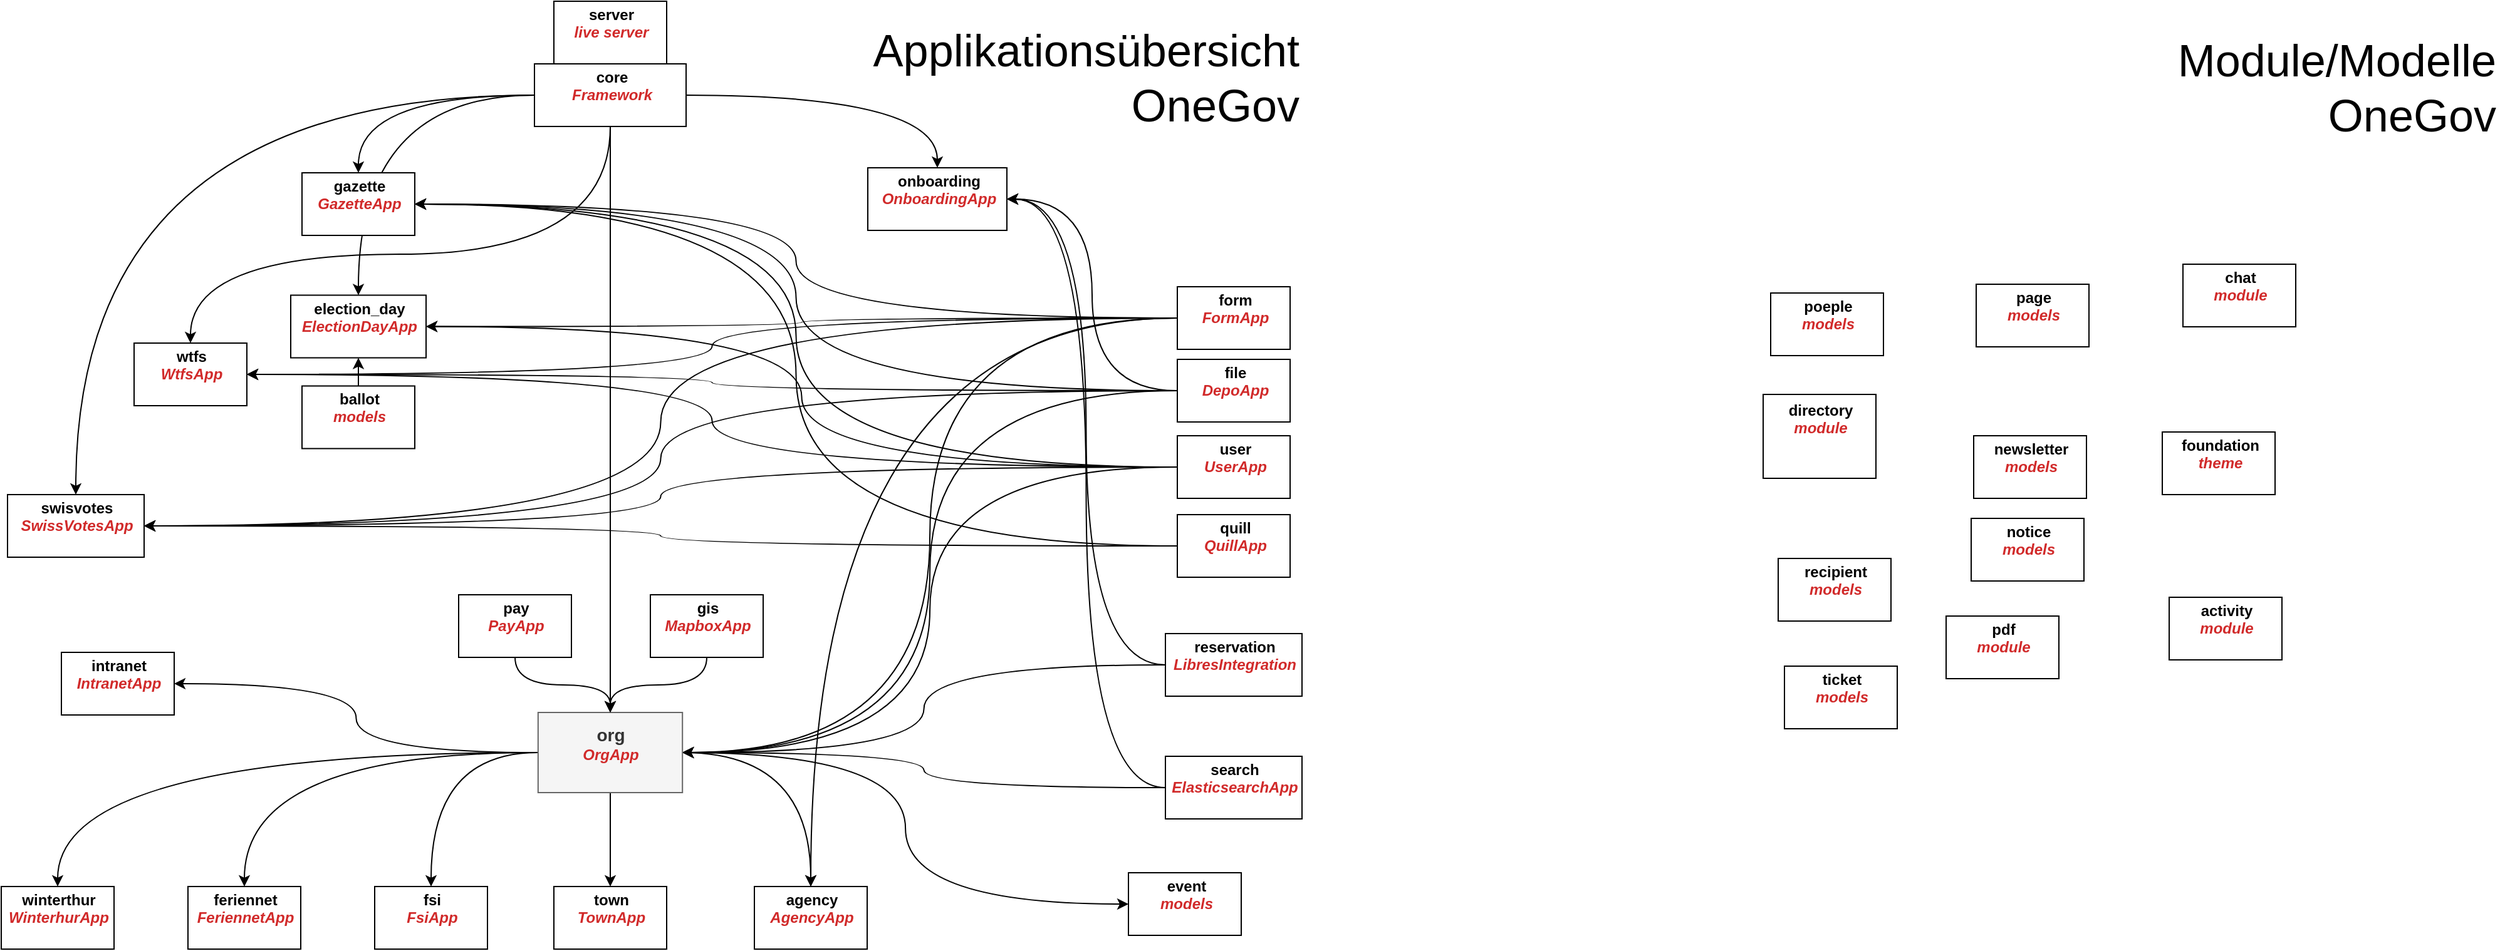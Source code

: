 <mxfile version="12.7.4" type="device"><diagram id="prtHgNgQTEPvFCAcTncT" name="Page-1"><mxGraphModel dx="2031" dy="989" grid="0" gridSize="10" guides="1" tooltips="1" connect="1" arrows="1" fold="1" page="1" pageScale="1" pageWidth="1169" pageHeight="827" math="0" shadow="0"><root><mxCell id="0"/><mxCell id="1" parent="0"/><UserObject label="%name%&lt;br&gt;&lt;i&gt;&lt;font color=&quot;#d12a2a&quot;&gt;%type%&lt;br&gt;&lt;/font&gt;&lt;br&gt;&lt;/i&gt;" name="wtfs" placeholders="1" type="WtfsApp" link="#" id="EcFsAXiv2_K-_Blzb_Xs-3"><mxCell style="label;whiteSpace=wrap;html=1;rounded=0;glass=0;treeMoving=1;treeFolding=1;spacingLeft=2;align=center;" vertex="1" parent="1"><mxGeometry x="169" y="296" width="90" height="50" as="geometry"/></mxCell></UserObject><mxCell id="O9CkKuprvXs4He0O5t_m-18" style="edgeStyle=orthogonalEdgeStyle;curved=1;rounded=0;orthogonalLoop=1;jettySize=auto;html=1;entryX=0.5;entryY=0;entryDx=0;entryDy=0;" parent="1" source="dNxyNK7c78bLwvsdeMH5-12" target="O9CkKuprvXs4He0O5t_m-12" edge="1"><mxGeometry relative="1" as="geometry"/></mxCell><mxCell id="O9CkKuprvXs4He0O5t_m-55" style="edgeStyle=orthogonalEdgeStyle;curved=1;rounded=0;orthogonalLoop=1;jettySize=auto;html=1;entryX=0.5;entryY=0;entryDx=0;entryDy=0;" parent="1" source="dNxyNK7c78bLwvsdeMH5-12" target="O9CkKuprvXs4He0O5t_m-52" edge="1"><mxGeometry relative="1" as="geometry"/></mxCell><mxCell id="O9CkKuprvXs4He0O5t_m-88" style="edgeStyle=orthogonalEdgeStyle;curved=1;rounded=0;orthogonalLoop=1;jettySize=auto;html=1;" parent="1" source="dNxyNK7c78bLwvsdeMH5-12" target="O9CkKuprvXs4He0O5t_m-83" edge="1"><mxGeometry relative="1" as="geometry"/></mxCell><mxCell id="O9CkKuprvXs4He0O5t_m-99" style="edgeStyle=orthogonalEdgeStyle;curved=1;rounded=0;orthogonalLoop=1;jettySize=auto;html=1;entryX=0.5;entryY=0;entryDx=0;entryDy=0;exitX=0.5;exitY=1;exitDx=0;exitDy=0;" parent="1" source="dNxyNK7c78bLwvsdeMH5-12" target="O9CkKuprvXs4He0O5t_m-5" edge="1"><mxGeometry relative="1" as="geometry"/></mxCell><UserObject label="%name%&lt;br&gt;&lt;i&gt;&lt;font color=&quot;#d12a2a&quot;&gt;%type%&lt;br&gt;&lt;/font&gt;&lt;br&gt;&lt;/i&gt;" name="activity" placeholders="1" type="module" link="#" id="O9CkKuprvXs4He0O5t_m-2"><mxCell style="label;whiteSpace=wrap;html=1;rounded=0;glass=0;treeMoving=1;treeFolding=1;spacingLeft=2;align=center;" parent="1" vertex="1"><mxGeometry x="1793" y="499" width="90" height="50" as="geometry"/></mxCell></UserObject><UserObject label="%name%&lt;br&gt;&lt;i&gt;&lt;font color=&quot;#d12a2a&quot;&gt;%type%&lt;br&gt;&lt;/font&gt;&lt;br&gt;&lt;/i&gt;" name="agency" placeholders="1" type="AgencyApp" link="staatskalender-ar-test.onegovcloud.ch" id="O9CkKuprvXs4He0O5t_m-3"><mxCell style="label;whiteSpace=wrap;html=1;rounded=0;glass=0;treeMoving=1;treeFolding=1;spacingLeft=2;align=center;" parent="1" vertex="1"><mxGeometry x="664" y="730" width="90" height="50" as="geometry"/></mxCell></UserObject><mxCell id="O9CkKuprvXs4He0O5t_m-25" style="edgeStyle=orthogonalEdgeStyle;curved=1;rounded=0;orthogonalLoop=1;jettySize=auto;html=1;" parent="1" source="O9CkKuprvXs4He0O5t_m-5" target="O9CkKuprvXs4He0O5t_m-24" edge="1"><mxGeometry relative="1" as="geometry"/></mxCell><mxCell id="O9CkKuprvXs4He0O5t_m-47" style="edgeStyle=orthogonalEdgeStyle;curved=1;rounded=0;orthogonalLoop=1;jettySize=auto;html=1;" parent="1" source="O9CkKuprvXs4He0O5t_m-5" target="O9CkKuprvXs4He0O5t_m-46" edge="1"><mxGeometry relative="1" as="geometry"/></mxCell><mxCell id="O9CkKuprvXs4He0O5t_m-93" value="" style="edgeStyle=orthogonalEdgeStyle;curved=1;rounded=0;orthogonalLoop=1;jettySize=auto;html=1;" parent="1" source="O9CkKuprvXs4He0O5t_m-5" target="O9CkKuprvXs4He0O5t_m-92" edge="1"><mxGeometry relative="1" as="geometry"/></mxCell><mxCell id="O9CkKuprvXs4He0O5t_m-97" style="edgeStyle=orthogonalEdgeStyle;curved=1;rounded=0;orthogonalLoop=1;jettySize=auto;html=1;" parent="1" source="O9CkKuprvXs4He0O5t_m-5" target="O9CkKuprvXs4He0O5t_m-33" edge="1"><mxGeometry relative="1" as="geometry"/></mxCell><mxCell id="O9CkKuprvXs4He0O5t_m-98" style="edgeStyle=orthogonalEdgeStyle;curved=1;rounded=0;orthogonalLoop=1;jettySize=auto;html=1;entryX=0.5;entryY=0;entryDx=0;entryDy=0;" parent="1" source="O9CkKuprvXs4He0O5t_m-5" target="O9CkKuprvXs4He0O5t_m-96" edge="1"><mxGeometry relative="1" as="geometry"/></mxCell><mxCell id="O9CkKuprvXs4He0O5t_m-103" style="edgeStyle=orthogonalEdgeStyle;curved=1;rounded=0;orthogonalLoop=1;jettySize=auto;html=1;entryX=0.5;entryY=0;entryDx=0;entryDy=0;" parent="1" source="O9CkKuprvXs4He0O5t_m-5" target="O9CkKuprvXs4He0O5t_m-3" edge="1"><mxGeometry relative="1" as="geometry"/></mxCell><UserObject label="%name%&lt;br&gt;&lt;i&gt;&lt;font color=&quot;#d12a2a&quot;&gt;%type%&lt;br&gt;&lt;/font&gt;&lt;br&gt;&lt;/i&gt;" name="town" placeholders="1" type="TownApp" link="#" id="O9CkKuprvXs4He0O5t_m-92"><mxCell style="label;whiteSpace=wrap;html=1;rounded=0;glass=0;treeMoving=1;treeFolding=1;spacingLeft=2;align=center;" parent="1" vertex="1"><mxGeometry x="504" y="730" width="90" height="50" as="geometry"/></mxCell></UserObject><UserObject label="%name%&lt;br&gt;&lt;i&gt;&lt;font color=&quot;#d12a2a&quot;&gt;%type%&lt;br&gt;&lt;/font&gt;&lt;br&gt;&lt;/i&gt;" name="chat" placeholders="1" type="module" link="#" id="O9CkKuprvXs4He0O5t_m-14"><mxCell style="label;whiteSpace=wrap;html=1;rounded=0;glass=0;treeMoving=1;treeFolding=1;spacingLeft=2;align=center;" parent="1" vertex="1"><mxGeometry x="1804" y="233" width="90" height="50" as="geometry"/></mxCell></UserObject><UserObject label="%name%&lt;br&gt;&lt;i&gt;&lt;font color=&quot;#d12a2a&quot;&gt;%type%&lt;br&gt;&lt;/font&gt;&lt;font color=&quot;#808080&quot;&gt;%keywords%&lt;/font&gt;&lt;br&gt;&lt;br&gt;&lt;/i&gt;" name="directory" type="module" link="#" keywords="" placeholders="1" id="O9CkKuprvXs4He0O5t_m-15"><mxCell style="label;whiteSpace=wrap;html=1;rounded=0;glass=0;treeMoving=1;treeFolding=1;spacingLeft=2;align=center;" parent="1" vertex="1"><mxGeometry x="1469" y="337" width="90" height="67" as="geometry"/></mxCell></UserObject><mxCell id="O9CkKuprvXs4He0O5t_m-27" style="edgeStyle=orthogonalEdgeStyle;curved=1;rounded=0;orthogonalLoop=1;jettySize=auto;html=1;entryX=1;entryY=0.5;entryDx=0;entryDy=0;" parent="1" source="O9CkKuprvXs4He0O5t_m-16" target="O9CkKuprvXs4He0O5t_m-5" edge="1"><mxGeometry relative="1" as="geometry"/></mxCell><mxCell id="O9CkKuprvXs4He0O5t_m-39" style="edgeStyle=orthogonalEdgeStyle;curved=1;rounded=0;orthogonalLoop=1;jettySize=auto;html=1;entryX=1;entryY=0.5;entryDx=0;entryDy=0;" parent="1" source="O9CkKuprvXs4He0O5t_m-16" target="O9CkKuprvXs4He0O5t_m-35" edge="1"><mxGeometry relative="1" as="geometry"/></mxCell><mxCell id="O9CkKuprvXs4He0O5t_m-43" style="edgeStyle=orthogonalEdgeStyle;curved=1;rounded=0;orthogonalLoop=1;jettySize=auto;html=1;entryX=1;entryY=0.5;entryDx=0;entryDy=0;" parent="1" source="O9CkKuprvXs4He0O5t_m-16" target="O9CkKuprvXs4He0O5t_m-12" edge="1"><mxGeometry relative="1" as="geometry"/></mxCell><mxCell id="O9CkKuprvXs4He0O5t_m-87" style="edgeStyle=orthogonalEdgeStyle;rounded=0;orthogonalLoop=1;jettySize=auto;html=1;entryX=1;entryY=0.5;entryDx=0;entryDy=0;elbow=vertical;curved=1;" parent="1" source="O9CkKuprvXs4He0O5t_m-16" target="O9CkKuprvXs4He0O5t_m-83" edge="1"><mxGeometry relative="1" as="geometry"/></mxCell><UserObject label="%name%&lt;br&gt;&lt;i&gt;&lt;font color=&quot;#d12a2a&quot;&gt;%type%&lt;br&gt;&lt;/font&gt;&lt;br&gt;&lt;/i&gt;" name="event" placeholders="1" type="models" link="events-rischrotkreuz.onegovcloud.ch" id="O9CkKuprvXs4He0O5t_m-23"><mxCell style="label;whiteSpace=wrap;html=1;rounded=0;glass=0;treeMoving=1;treeFolding=1;spacingLeft=2;align=center;" parent="1" vertex="1"><mxGeometry x="962.5" y="719" width="90" height="50" as="geometry"/></mxCell></UserObject><UserObject label="%name%&lt;br&gt;&lt;i&gt;&lt;font color=&quot;#d12a2a&quot;&gt;%type%&lt;br&gt;&lt;/font&gt;&lt;br&gt;&lt;/i&gt;" name="page" placeholders="1" type="models" link="#" id="O9CkKuprvXs4He0O5t_m-72"><mxCell style="label;whiteSpace=wrap;html=1;rounded=0;glass=0;treeMoving=1;treeFolding=1;spacingLeft=2;align=center;" parent="1" vertex="1"><mxGeometry x="1639" y="249" width="90" height="50" as="geometry"/></mxCell></UserObject><UserObject label="%name%&lt;br&gt;&lt;i&gt;&lt;font color=&quot;#d12a2a&quot;&gt;%type%&lt;br&gt;&lt;/font&gt;&lt;br&gt;&lt;/i&gt;" name="pdf" placeholders="1" type="module" link="#" id="O9CkKuprvXs4He0O5t_m-74"><mxCell style="label;whiteSpace=wrap;html=1;rounded=0;glass=0;treeMoving=1;treeFolding=1;spacingLeft=2;align=center;" parent="1" vertex="1"><mxGeometry x="1615" y="514" width="90" height="50" as="geometry"/></mxCell></UserObject><UserObject label="%name%&lt;br&gt;&lt;i&gt;&lt;font color=&quot;#d12a2a&quot;&gt;%type%&lt;br&gt;&lt;/font&gt;&lt;br&gt;&lt;/i&gt;" name="feriennet" placeholders="1" type="FeriennetApp" link="#" id="O9CkKuprvXs4He0O5t_m-24"><mxCell style="label;whiteSpace=wrap;html=1;rounded=0;glass=0;treeMoving=1;treeFolding=1;spacingLeft=2;align=center;" parent="1" vertex="1"><mxGeometry x="212" y="730" width="90" height="50" as="geometry"/></mxCell></UserObject><mxCell id="O9CkKuprvXs4He0O5t_m-42" style="edgeStyle=orthogonalEdgeStyle;curved=1;rounded=0;orthogonalLoop=1;jettySize=auto;html=1;entryX=1;entryY=0.5;entryDx=0;entryDy=0;" parent="1" source="O9CkKuprvXs4He0O5t_m-29" target="O9CkKuprvXs4He0O5t_m-35" edge="1"><mxGeometry relative="1" as="geometry"/></mxCell><mxCell id="O9CkKuprvXs4He0O5t_m-71" style="edgeStyle=orthogonalEdgeStyle;curved=1;rounded=0;orthogonalLoop=1;jettySize=auto;html=1;entryX=1;entryY=0.5;entryDx=0;entryDy=0;" parent="1" source="O9CkKuprvXs4He0O5t_m-29" target="O9CkKuprvXs4He0O5t_m-5" edge="1"><mxGeometry relative="1" as="geometry"/></mxCell><mxCell id="O9CkKuprvXs4He0O5t_m-84" style="edgeStyle=orthogonalEdgeStyle;rounded=0;orthogonalLoop=1;jettySize=auto;html=1;entryX=1;entryY=0.5;entryDx=0;entryDy=0;elbow=vertical;curved=1;" parent="1" source="O9CkKuprvXs4He0O5t_m-29" target="O9CkKuprvXs4He0O5t_m-83" edge="1"><mxGeometry relative="1" as="geometry"/></mxCell><mxCell id="O9CkKuprvXs4He0O5t_m-100" style="edgeStyle=orthogonalEdgeStyle;curved=1;rounded=0;orthogonalLoop=1;jettySize=auto;html=1;" parent="1" source="O9CkKuprvXs4He0O5t_m-29" target="O9CkKuprvXs4He0O5t_m-12" edge="1"><mxGeometry relative="1" as="geometry"/></mxCell><mxCell id="O9CkKuprvXs4He0O5t_m-101" style="edgeStyle=orthogonalEdgeStyle;curved=1;rounded=0;orthogonalLoop=1;jettySize=auto;html=1;entryX=0.5;entryY=0;entryDx=0;entryDy=0;" parent="1" source="O9CkKuprvXs4He0O5t_m-29" target="O9CkKuprvXs4He0O5t_m-3" edge="1"><mxGeometry relative="1" as="geometry"/></mxCell><UserObject label="%name%&lt;br&gt;&lt;i&gt;&lt;font color=&quot;#d12a2a&quot;&gt;%type%&lt;br&gt;&lt;/font&gt;&lt;br&gt;&lt;/i&gt;" name="foundation" placeholders="1" type="theme" link="#" id="O9CkKuprvXs4He0O5t_m-32"><mxCell style="label;whiteSpace=wrap;html=1;rounded=0;glass=0;treeMoving=1;treeFolding=1;spacingLeft=2;align=center;" parent="1" vertex="1"><mxGeometry x="1787.5" y="367" width="90" height="50" as="geometry"/></mxCell></UserObject><UserObject label="%name%&lt;br&gt;&lt;i&gt;&lt;font color=&quot;#d12a2a&quot;&gt;%type%&lt;br&gt;&lt;/font&gt;&lt;br&gt;&lt;/i&gt;" name="fsi" placeholders="1" type="FsiApp" link="#" id="O9CkKuprvXs4He0O5t_m-33"><mxCell style="label;whiteSpace=wrap;html=1;rounded=0;glass=0;treeMoving=1;treeFolding=1;spacingLeft=2;align=center;" parent="1" vertex="1"><mxGeometry x="361" y="730" width="90" height="50" as="geometry"/></mxCell></UserObject><UserObject label="%name%&lt;br&gt;&lt;i&gt;&lt;font color=&quot;#d12a2a&quot;&gt;%type%&lt;br&gt;&lt;/font&gt;&lt;br&gt;&lt;/i&gt;" name="gazette" placeholders="1" type="GazetteApp" link="amtsblatt-sg.onegovcloud.ch" id="O9CkKuprvXs4He0O5t_m-35"><mxCell style="label;whiteSpace=wrap;html=1;rounded=0;glass=0;treeMoving=1;treeFolding=1;spacingLeft=2;align=center;" parent="1" vertex="1"><mxGeometry x="303" y="160" width="90" height="50" as="geometry"/></mxCell></UserObject><mxCell id="O9CkKuprvXs4He0O5t_m-41" style="edgeStyle=orthogonalEdgeStyle;curved=1;rounded=0;orthogonalLoop=1;jettySize=auto;html=1;entryX=1;entryY=0.5;entryDx=0;entryDy=0;" parent="1" source="O9CkKuprvXs4He0O5t_m-36" target="O9CkKuprvXs4He0O5t_m-35" edge="1"><mxGeometry relative="1" as="geometry"/></mxCell><mxCell id="O9CkKuprvXs4He0O5t_m-58" style="edgeStyle=orthogonalEdgeStyle;curved=1;rounded=0;orthogonalLoop=1;jettySize=auto;html=1;entryX=1;entryY=0.5;entryDx=0;entryDy=0;" parent="1" source="O9CkKuprvXs4He0O5t_m-36" target="O9CkKuprvXs4He0O5t_m-52" edge="1"><mxGeometry relative="1" as="geometry"/></mxCell><mxCell id="O9CkKuprvXs4He0O5t_m-67" style="edgeStyle=orthogonalEdgeStyle;curved=1;rounded=0;orthogonalLoop=1;jettySize=auto;html=1;entryX=1;entryY=0.5;entryDx=0;entryDy=0;" parent="1" source="O9CkKuprvXs4He0O5t_m-36" target="O9CkKuprvXs4He0O5t_m-5" edge="1"><mxGeometry relative="1" as="geometry"/></mxCell><mxCell id="O9CkKuprvXs4He0O5t_m-85" style="edgeStyle=orthogonalEdgeStyle;rounded=0;orthogonalLoop=1;jettySize=auto;html=1;entryX=1;entryY=0.5;entryDx=0;entryDy=0;elbow=vertical;curved=1;" parent="1" source="O9CkKuprvXs4He0O5t_m-36" target="O9CkKuprvXs4He0O5t_m-83" edge="1"><mxGeometry relative="1" as="geometry"/></mxCell><mxCell id="O9CkKuprvXs4He0O5t_m-40" style="edgeStyle=orthogonalEdgeStyle;curved=1;rounded=0;orthogonalLoop=1;jettySize=auto;html=1;entryX=1;entryY=0.5;entryDx=0;entryDy=0;" parent="1" source="O9CkKuprvXs4He0O5t_m-37" target="O9CkKuprvXs4He0O5t_m-35" edge="1"><mxGeometry relative="1" as="geometry"/></mxCell><mxCell id="O9CkKuprvXs4He0O5t_m-86" style="edgeStyle=orthogonalEdgeStyle;rounded=0;orthogonalLoop=1;jettySize=auto;html=1;entryX=1;entryY=0.5;entryDx=0;entryDy=0;elbow=vertical;curved=1;" parent="1" source="O9CkKuprvXs4He0O5t_m-37" target="O9CkKuprvXs4He0O5t_m-83" edge="1"><mxGeometry relative="1" as="geometry"/></mxCell><UserObject label="%name%&lt;br&gt;&lt;i&gt;&lt;font color=&quot;#d12a2a&quot;&gt;%type%&lt;br&gt;&lt;/font&gt;&lt;br&gt;&lt;/i&gt;" name="intranet" placeholders="1" type="IntranetApp" link="#" id="O9CkKuprvXs4He0O5t_m-46"><mxCell style="label;whiteSpace=wrap;html=1;rounded=0;glass=0;treeMoving=1;treeFolding=1;spacingLeft=2;align=center;" parent="1" vertex="1"><mxGeometry x="111" y="543" width="90" height="50" as="geometry"/></mxCell></UserObject><UserObject label="%name%&lt;br&gt;&lt;i&gt;&lt;font color=&quot;#d12a2a&quot;&gt;%type%&lt;br&gt;&lt;/font&gt;&lt;br&gt;&lt;/i&gt;" name="newsletter" placeholders="1" type="models" link="#" id="O9CkKuprvXs4He0O5t_m-48"><mxCell style="label;whiteSpace=wrap;html=1;rounded=0;glass=0;treeMoving=1;treeFolding=1;spacingLeft=2;align=center;" parent="1" vertex="1"><mxGeometry x="1637" y="370" width="90" height="50" as="geometry"/></mxCell></UserObject><UserObject label="%name%&lt;br&gt;&lt;i&gt;&lt;font color=&quot;#d12a2a&quot;&gt;%type%&lt;br&gt;&lt;/font&gt;&lt;br&gt;&lt;/i&gt;" name="notice" placeholders="1" type="models" link="#" id="O9CkKuprvXs4He0O5t_m-51"><mxCell style="label;whiteSpace=wrap;html=1;rounded=0;glass=0;treeMoving=1;treeFolding=1;spacingLeft=2;align=center;" parent="1" vertex="1"><mxGeometry x="1635" y="436" width="90" height="50" as="geometry"/></mxCell></UserObject><UserObject label="%name%&lt;br&gt;&lt;i&gt;&lt;font color=&quot;#d12a2a&quot;&gt;%type%&lt;br&gt;&lt;/font&gt;&lt;br&gt;&lt;/i&gt;" name="onboarding" placeholders="1" type="OnboardingApp" link="#" id="O9CkKuprvXs4He0O5t_m-52"><mxCell style="label;whiteSpace=wrap;html=1;rounded=0;glass=0;treeMoving=1;treeFolding=1;spacingLeft=2;align=center;" parent="1" vertex="1"><mxGeometry x="754.5" y="156" width="111" height="50" as="geometry"/></mxCell></UserObject><mxCell id="O9CkKuprvXs4He0O5t_m-59" style="edgeStyle=orthogonalEdgeStyle;curved=1;rounded=0;orthogonalLoop=1;jettySize=auto;html=1;entryX=1;entryY=0.5;entryDx=0;entryDy=0;" parent="1" source="O9CkKuprvXs4He0O5t_m-53" target="O9CkKuprvXs4He0O5t_m-52" edge="1"><mxGeometry relative="1" as="geometry"/></mxCell><mxCell id="O9CkKuprvXs4He0O5t_m-64" style="edgeStyle=orthogonalEdgeStyle;curved=1;rounded=0;orthogonalLoop=1;jettySize=auto;html=1;entryX=1;entryY=0.5;entryDx=0;entryDy=0;" parent="1" source="O9CkKuprvXs4He0O5t_m-53" target="O9CkKuprvXs4He0O5t_m-5" edge="1"><mxGeometry relative="1" as="geometry"/></mxCell><UserObject label="%name%&lt;br&gt;&lt;i&gt;&lt;font color=&quot;#d12a2a&quot;&gt;%type%&lt;br&gt;&lt;/font&gt;&lt;br&gt;&lt;/i&gt;" name="reservation" placeholders="1" type="LibresIntegration" link="#" id="O9CkKuprvXs4He0O5t_m-53"><mxCell style="label;whiteSpace=wrap;html=1;rounded=0;glass=0;treeMoving=1;treeFolding=1;spacingLeft=2;align=center;" parent="1" vertex="1"><mxGeometry x="992" y="528" width="109" height="50" as="geometry"/></mxCell></UserObject><mxCell id="O9CkKuprvXs4He0O5t_m-60" style="edgeStyle=orthogonalEdgeStyle;curved=1;rounded=0;orthogonalLoop=1;jettySize=auto;html=1;entryX=1;entryY=0.5;entryDx=0;entryDy=0;" parent="1" source="O9CkKuprvXs4He0O5t_m-54" target="O9CkKuprvXs4He0O5t_m-52" edge="1"><mxGeometry relative="1" as="geometry"/></mxCell><mxCell id="O9CkKuprvXs4He0O5t_m-65" style="edgeStyle=orthogonalEdgeStyle;curved=1;rounded=0;orthogonalLoop=1;jettySize=auto;html=1;entryX=1;entryY=0.5;entryDx=0;entryDy=0;" parent="1" source="O9CkKuprvXs4He0O5t_m-54" target="O9CkKuprvXs4He0O5t_m-5" edge="1"><mxGeometry relative="1" as="geometry"/></mxCell><UserObject label="%name%&lt;br&gt;&lt;i&gt;&lt;font color=&quot;#d12a2a&quot;&gt;%type%&lt;br&gt;&lt;/font&gt;&lt;br&gt;&lt;/i&gt;" name="search" placeholders="1" type="ElasticsearchApp" link="#" id="O9CkKuprvXs4He0O5t_m-54"><mxCell style="label;whiteSpace=wrap;html=1;rounded=0;glass=0;treeMoving=1;treeFolding=1;spacingLeft=2;align=center;" parent="1" vertex="1"><mxGeometry x="992" y="626" width="109" height="50" as="geometry"/></mxCell></UserObject><UserObject label="%name%&lt;br&gt;&lt;i&gt;&lt;font color=&quot;#d12a2a&quot;&gt;%type%&lt;br&gt;&lt;/font&gt;&lt;br&gt;&lt;/i&gt;" name="poeple" placeholders="1" type="models" link="#" id="O9CkKuprvXs4He0O5t_m-76"><mxCell style="label;whiteSpace=wrap;html=1;rounded=0;glass=0;treeMoving=1;treeFolding=1;spacingLeft=2;align=center;" parent="1" vertex="1"><mxGeometry x="1475" y="256" width="90" height="50" as="geometry"/></mxCell></UserObject><UserObject label="%name%&lt;br&gt;&lt;i&gt;&lt;font color=&quot;#d12a2a&quot;&gt;%type%&lt;br&gt;&lt;/font&gt;&lt;br&gt;&lt;/i&gt;" name="recipient" placeholders="1" type="models" link="#" id="O9CkKuprvXs4He0O5t_m-77"><mxCell style="label;whiteSpace=wrap;html=1;rounded=0;glass=0;treeMoving=1;treeFolding=1;spacingLeft=2;align=center;" parent="1" vertex="1"><mxGeometry x="1481" y="468" width="90" height="50" as="geometry"/></mxCell></UserObject><UserObject label="%name%&lt;br&gt;&lt;i&gt;&lt;font color=&quot;#d12a2a&quot;&gt;%type%&lt;br&gt;&lt;/font&gt;&lt;br&gt;&lt;/i&gt;" name="swisvotes" placeholders="1" type="SwissVotesApp" link="https://swissvotes.ch" id="O9CkKuprvXs4He0O5t_m-83"><mxCell style="label;whiteSpace=wrap;html=1;rounded=0;glass=0;treeMoving=1;treeFolding=1;spacingLeft=2;align=center;" parent="1" vertex="1"><mxGeometry x="68" y="417" width="109" height="50" as="geometry"/></mxCell></UserObject><UserObject label="%name%&lt;br&gt;&lt;i&gt;&lt;font color=&quot;#d12a2a&quot;&gt;%type%&lt;br&gt;&lt;/font&gt;&lt;br&gt;&lt;/i&gt;" name="ticket" placeholders="1" type="models" link="#" id="O9CkKuprvXs4He0O5t_m-91"><mxCell style="label;whiteSpace=wrap;html=1;rounded=0;glass=0;treeMoving=1;treeFolding=1;spacingLeft=2;align=center;" parent="1" vertex="1"><mxGeometry x="1486" y="554" width="90" height="50" as="geometry"/></mxCell></UserObject><UserObject label="%name%&lt;br&gt;&lt;i&gt;&lt;font color=&quot;#d12a2a&quot;&gt;%type%&lt;br&gt;&lt;/font&gt;&lt;br&gt;&lt;/i&gt;" name="winterthur" placeholders="1" type="WinterhurApp" link="#" id="O9CkKuprvXs4He0O5t_m-96"><mxCell style="label;whiteSpace=wrap;html=1;rounded=0;glass=0;treeMoving=1;treeFolding=1;spacingLeft=2;align=center;" parent="1" vertex="1"><mxGeometry x="63" y="730" width="90" height="50" as="geometry"/></mxCell></UserObject><mxCell id="O9CkKuprvXs4He0O5t_m-107" value="" style="group" parent="1" vertex="1" connectable="0"><mxGeometry x="488.5" y="23" width="121" height="100" as="geometry"/></mxCell><UserObject label="%name%&lt;br&gt;&lt;i&gt;&lt;font color=&quot;#d12a2a&quot;&gt;%type%&lt;br&gt;&lt;/font&gt;&lt;br&gt;&lt;/i&gt;" name="core" placeholders="1" type="Framework" link="https://github.com/OneGov/onegov-cloud/blob/92296ffed5d35af0118a7dc43e0765791766041a/src/onegov/core/framework.py#L63" id="dNxyNK7c78bLwvsdeMH5-12"><mxCell style="label;whiteSpace=wrap;html=1;rounded=0;glass=0;treeMoving=1;treeFolding=1;spacingLeft=2;align=center;" parent="O9CkKuprvXs4He0O5t_m-107" vertex="1"><mxGeometry y="50" width="121" height="50" as="geometry"/></mxCell></UserObject><UserObject label="%name%&lt;br&gt;&lt;i&gt;&lt;font color=&quot;#d12a2a&quot;&gt;%type%&lt;br&gt;&lt;/font&gt;&lt;br&gt;&lt;/i&gt;" name="server" placeholders="1" type="live server" link="#" id="O9CkKuprvXs4He0O5t_m-78"><mxCell style="label;whiteSpace=wrap;html=1;rounded=0;glass=0;treeMoving=1;treeFolding=1;spacingLeft=2;align=center;" parent="O9CkKuprvXs4He0O5t_m-107" vertex="1"><mxGeometry x="15.5" width="90" height="50" as="geometry"/></mxCell></UserObject><mxCell id="EcFsAXiv2_K-_Blzb_Xs-2" style="edgeStyle=orthogonalEdgeStyle;rounded=0;orthogonalLoop=1;jettySize=auto;html=1;entryX=0;entryY=0.5;entryDx=0;entryDy=0;curved=1;" edge="1" parent="1" source="O9CkKuprvXs4He0O5t_m-5" target="O9CkKuprvXs4He0O5t_m-23"><mxGeometry relative="1" as="geometry"/></mxCell><UserObject label="&lt;font style=&quot;font-size: 14px&quot;&gt;%name%&lt;br&gt;&lt;/font&gt;&lt;i&gt;&lt;font color=&quot;#d12a2a&quot;&gt;%type%&lt;br&gt;&lt;/font&gt;&lt;br&gt;&lt;/i&gt;" name="org" placeholders="1" type="OrgApp" link="schulverwaltung-govikon.onegovcloud.ch" id="O9CkKuprvXs4He0O5t_m-5"><mxCell style="label;whiteSpace=wrap;html=1;rounded=0;glass=0;treeMoving=1;treeFolding=1;spacingLeft=2;align=center;fillColor=#f5f5f5;strokeColor=#666666;fontColor=#333333;" parent="1" vertex="1"><mxGeometry x="491.4" y="591" width="115.2" height="64" as="geometry"/></mxCell></UserObject><UserObject label="%name%&lt;br&gt;&lt;i&gt;&lt;font color=&quot;#d12a2a&quot;&gt;%type%&lt;br&gt;&lt;/font&gt;&lt;br&gt;&lt;/i&gt;" name="pay" placeholders="1" type="PayApp" link="#" id="O9CkKuprvXs4He0O5t_m-68"><mxCell style="label;whiteSpace=wrap;html=1;rounded=0;glass=0;treeMoving=1;treeFolding=1;spacingLeft=2;align=center;" parent="1" vertex="1"><mxGeometry x="428" y="497" width="90" height="50" as="geometry"/></mxCell></UserObject><UserObject label="%name%&lt;br&gt;&lt;i&gt;&lt;font color=&quot;#d12a2a&quot;&gt;%type%&lt;br&gt;&lt;/font&gt;&lt;br&gt;&lt;/i&gt;" name="gis" placeholders="1" type="MapboxApp" link="#" id="O9CkKuprvXs4He0O5t_m-44"><mxCell style="label;whiteSpace=wrap;html=1;rounded=0;glass=0;treeMoving=1;treeFolding=1;spacingLeft=2;align=center;" parent="1" vertex="1"><mxGeometry x="581" y="497" width="90" height="50" as="geometry"/></mxCell></UserObject><mxCell id="O9CkKuprvXs4He0O5t_m-111" style="edgeStyle=orthogonalEdgeStyle;curved=1;rounded=0;orthogonalLoop=1;jettySize=auto;html=1;entryX=0.5;entryY=0;entryDx=0;entryDy=0;" parent="1" source="O9CkKuprvXs4He0O5t_m-68" target="O9CkKuprvXs4He0O5t_m-5" edge="1"><mxGeometry relative="1" as="geometry"/></mxCell><mxCell id="O9CkKuprvXs4He0O5t_m-110" style="edgeStyle=orthogonalEdgeStyle;curved=1;rounded=0;orthogonalLoop=1;jettySize=auto;html=1;entryX=0.5;entryY=0;entryDx=0;entryDy=0;" parent="1" source="O9CkKuprvXs4He0O5t_m-44" target="O9CkKuprvXs4He0O5t_m-5" edge="1"><mxGeometry relative="1" as="geometry"/></mxCell><mxCell id="O9CkKuprvXs4He0O5t_m-114" value="Applikationsübersicht&lt;br&gt;OneGov" style="text;html=1;strokeColor=none;fillColor=none;align=right;verticalAlign=middle;whiteSpace=wrap;rounded=0;fontSize=36;" parent="1" vertex="1"><mxGeometry x="746" y="23" width="355" height="121" as="geometry"/></mxCell><mxCell id="O9CkKuprvXs4He0O5t_m-117" value="Module/Modelle&lt;br&gt;OneGov" style="text;html=1;strokeColor=none;fillColor=none;align=right;verticalAlign=middle;whiteSpace=wrap;rounded=0;fontSize=36;" parent="1" vertex="1"><mxGeometry x="1701" y="31.5" width="355" height="121" as="geometry"/></mxCell><mxCell id="EcFsAXiv2_K-_Blzb_Xs-4" style="edgeStyle=orthogonalEdgeStyle;curved=1;rounded=0;orthogonalLoop=1;jettySize=auto;html=1;entryX=0.5;entryY=0;entryDx=0;entryDy=0;" edge="1" parent="1" source="dNxyNK7c78bLwvsdeMH5-12" target="O9CkKuprvXs4He0O5t_m-35"><mxGeometry relative="1" as="geometry"/></mxCell><mxCell id="EcFsAXiv2_K-_Blzb_Xs-6" style="edgeStyle=orthogonalEdgeStyle;curved=1;rounded=0;orthogonalLoop=1;jettySize=auto;html=1;" edge="1" parent="1" source="O9CkKuprvXs4He0O5t_m-29" target="EcFsAXiv2_K-_Blzb_Xs-3"><mxGeometry relative="1" as="geometry"/></mxCell><mxCell id="EcFsAXiv2_K-_Blzb_Xs-7" style="edgeStyle=orthogonalEdgeStyle;curved=1;rounded=0;orthogonalLoop=1;jettySize=auto;html=1;entryX=1;entryY=0.5;entryDx=0;entryDy=0;" edge="1" parent="1" source="O9CkKuprvXs4He0O5t_m-16" target="EcFsAXiv2_K-_Blzb_Xs-3"><mxGeometry relative="1" as="geometry"/></mxCell><mxCell id="EcFsAXiv2_K-_Blzb_Xs-8" style="edgeStyle=orthogonalEdgeStyle;curved=1;rounded=0;orthogonalLoop=1;jettySize=auto;html=1;entryX=1;entryY=0.5;entryDx=0;entryDy=0;" edge="1" parent="1" source="O9CkKuprvXs4He0O5t_m-36" target="EcFsAXiv2_K-_Blzb_Xs-3"><mxGeometry relative="1" as="geometry"/></mxCell><mxCell id="EcFsAXiv2_K-_Blzb_Xs-9" style="edgeStyle=orthogonalEdgeStyle;curved=1;rounded=0;orthogonalLoop=1;jettySize=auto;html=1;entryX=0.5;entryY=0;entryDx=0;entryDy=0;exitX=0.5;exitY=1;exitDx=0;exitDy=0;" edge="1" parent="1" source="dNxyNK7c78bLwvsdeMH5-12" target="EcFsAXiv2_K-_Blzb_Xs-3"><mxGeometry relative="1" as="geometry"><Array as="points"><mxPoint x="549" y="225"/><mxPoint x="214" y="225"/></Array></mxGeometry></mxCell><mxCell id="EcFsAXiv2_K-_Blzb_Xs-10" value="" style="group" vertex="1" connectable="0" parent="1"><mxGeometry x="294" y="257.75" width="108" height="122.5" as="geometry"/></mxCell><UserObject label="%name%&lt;br&gt;&lt;i&gt;&lt;font color=&quot;#d12a2a&quot;&gt;%type%&lt;br&gt;&lt;/font&gt;&lt;br&gt;&lt;/i&gt;" name="ballot" placeholders="1" type="models" link="#" id="O9CkKuprvXs4He0O5t_m-11"><mxCell style="label;whiteSpace=wrap;html=1;rounded=0;glass=0;treeMoving=1;treeFolding=1;spacingLeft=2;align=center;" parent="EcFsAXiv2_K-_Blzb_Xs-10" vertex="1"><mxGeometry x="9" y="72.5" width="90" height="50" as="geometry"/></mxCell></UserObject><UserObject label="%name%&lt;br&gt;&lt;i&gt;&lt;font color=&quot;#d12a2a&quot;&gt;%type%&lt;br&gt;&lt;/font&gt;&lt;br&gt;&lt;/i&gt;" name="election_day" placeholders="1" type="ElectionDayApp" link="votes-gr.onegovcloud.ch" id="O9CkKuprvXs4He0O5t_m-12"><mxCell style="label;whiteSpace=wrap;html=1;rounded=0;glass=0;treeMoving=1;treeFolding=1;spacingLeft=2;align=center;" parent="EcFsAXiv2_K-_Blzb_Xs-10" vertex="1"><mxGeometry width="108" height="50" as="geometry"/></mxCell></UserObject><mxCell id="O9CkKuprvXs4He0O5t_m-49" style="edgeStyle=orthogonalEdgeStyle;curved=1;rounded=0;orthogonalLoop=1;jettySize=auto;html=1;entryX=0.5;entryY=1;entryDx=0;entryDy=0;" parent="EcFsAXiv2_K-_Blzb_Xs-10" source="O9CkKuprvXs4He0O5t_m-11" target="O9CkKuprvXs4He0O5t_m-12" edge="1"><mxGeometry relative="1" as="geometry"/></mxCell><mxCell id="EcFsAXiv2_K-_Blzb_Xs-11" value="" style="group" vertex="1" connectable="0" parent="1"><mxGeometry x="1001.5" y="251" width="90" height="232" as="geometry"/></mxCell><UserObject label="%name%&lt;br&gt;&lt;i&gt;&lt;font color=&quot;#d12a2a&quot;&gt;%type%&lt;br&gt;&lt;/font&gt;&lt;br&gt;&lt;/i&gt;" name="user" placeholders="1" type="UserApp" link="#" id="O9CkKuprvXs4He0O5t_m-16"><mxCell style="label;whiteSpace=wrap;html=1;rounded=0;glass=0;treeMoving=1;treeFolding=1;spacingLeft=2;align=center;" parent="EcFsAXiv2_K-_Blzb_Xs-11" vertex="1"><mxGeometry y="119" width="90" height="50" as="geometry"/></mxCell></UserObject><UserObject label="%name%&lt;br&gt;&lt;i&gt;&lt;font color=&quot;#d12a2a&quot;&gt;%type%&lt;br&gt;&lt;/font&gt;&lt;br&gt;&lt;/i&gt;" name="form" placeholders="1" type="FormApp" link="#" tags="formcode" id="O9CkKuprvXs4He0O5t_m-29"><mxCell style="label;whiteSpace=wrap;html=1;rounded=0;glass=0;treeMoving=1;treeFolding=1;spacingLeft=2;align=center;" parent="EcFsAXiv2_K-_Blzb_Xs-11" vertex="1"><mxGeometry width="90" height="50" as="geometry"/></mxCell></UserObject><UserObject label="%name%&lt;br&gt;&lt;i&gt;&lt;font color=&quot;#d12a2a&quot;&gt;%type%&lt;br&gt;&lt;/font&gt;&lt;br&gt;&lt;/i&gt;" name="file" placeholders="1" type="DepoApp" link="#" id="O9CkKuprvXs4He0O5t_m-36"><mxCell style="label;whiteSpace=wrap;html=1;rounded=0;glass=0;treeMoving=1;treeFolding=1;spacingLeft=2;align=center;" parent="EcFsAXiv2_K-_Blzb_Xs-11" vertex="1"><mxGeometry y="58" width="90" height="50" as="geometry"/></mxCell></UserObject><UserObject label="%name%&lt;br&gt;&lt;i&gt;&lt;font color=&quot;#d12a2a&quot;&gt;%type%&lt;br&gt;&lt;/font&gt;&lt;br&gt;&lt;/i&gt;" name="quill" placeholders="1" type="QuillApp" link="#" tags="quill rich editor integration" id="O9CkKuprvXs4He0O5t_m-37"><mxCell style="label;whiteSpace=wrap;html=1;rounded=0;glass=0;treeMoving=1;treeFolding=1;spacingLeft=2;align=center;" parent="EcFsAXiv2_K-_Blzb_Xs-11" vertex="1"><mxGeometry y="182" width="90" height="50" as="geometry"/></mxCell></UserObject></root></mxGraphModel></diagram></mxfile>